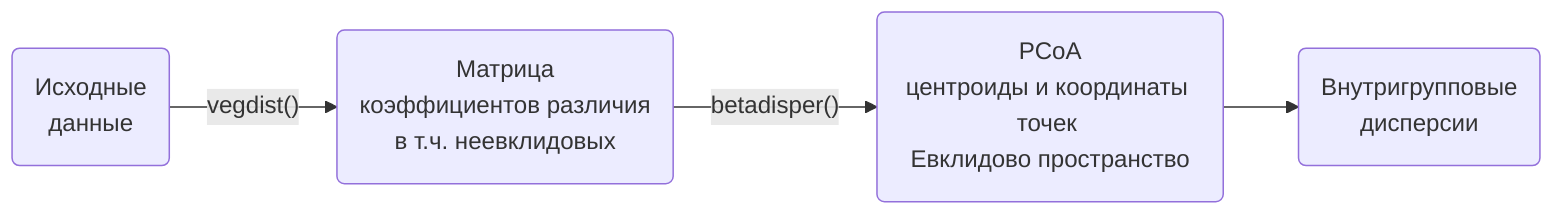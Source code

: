 graph LR
A(Исходные  <br/>данные) --"vegdist()"--> B(Матрица  <br/>коэффициентов различия <br/>в т.ч. неевклидовых)
B --"betadisper()"--> C("PCoA<br/>центроиды и координаты точек <br/>Евклидово пространство")
C --> D(Внутригрупповые  <br/>дисперсии)